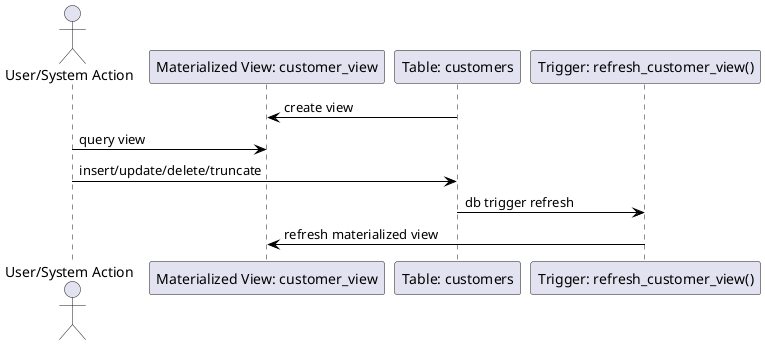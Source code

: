 @startuml
!define LINECOLOR #Black
skinparam ArrowColor LINECOLOR
skinparam SequenceArrowColor LINECOLOR
skinparam DefaultFontName Arial

actor "User/System Action" as User
participant "Materialized View: customer_view" as OrderCustomerMView
participant "Table: customers" as Customers
participant "Trigger: refresh_customer_view()" as RefreshFunction

Customers -> OrderCustomerMView : create view
User -> OrderCustomerMView : query view
User -> Customers : insert/update/delete/truncate
Customers -> RefreshFunction : db trigger refresh
RefreshFunction -> OrderCustomerMView : refresh materialized view

@enduml
